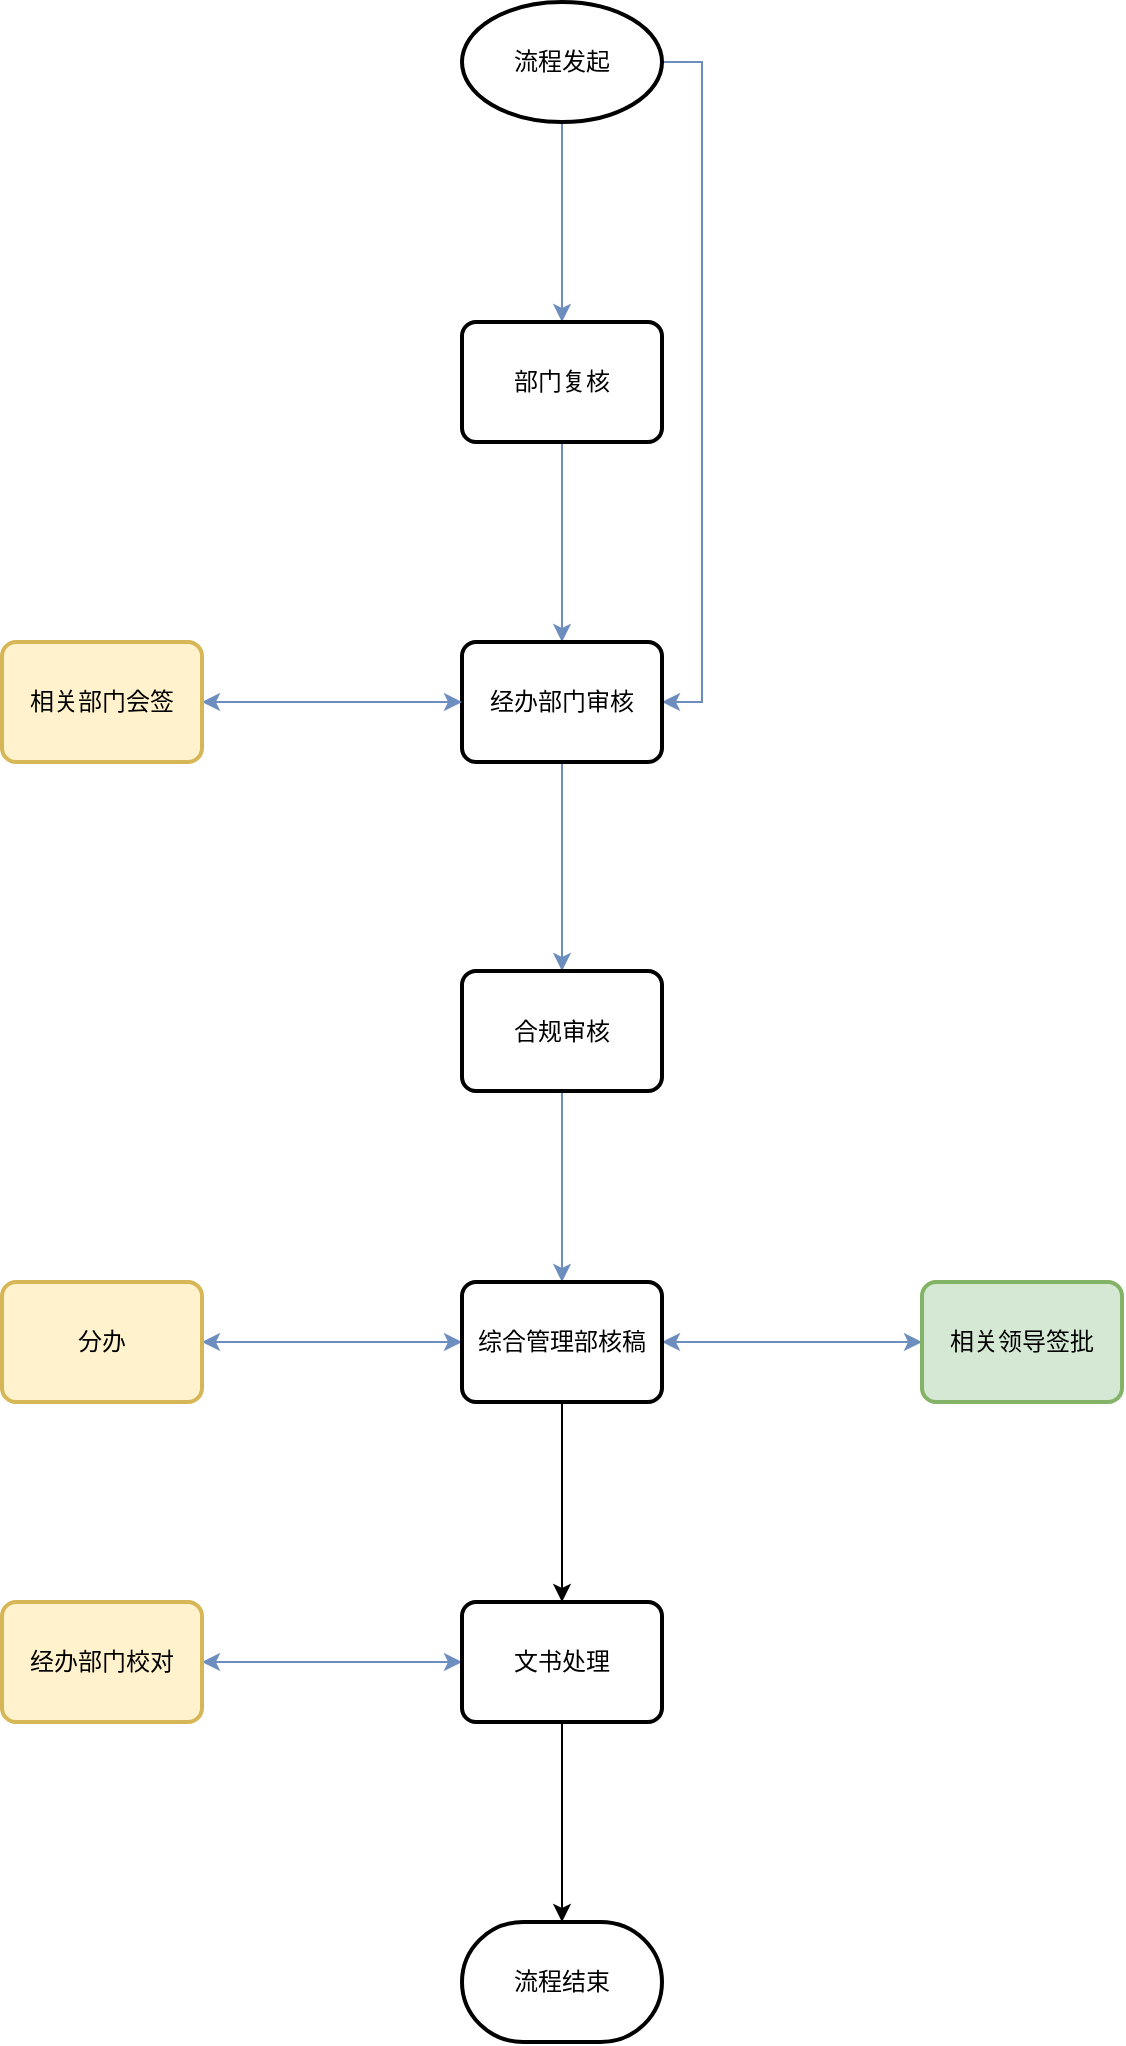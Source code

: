 <mxfile version="15.0.5" type="github">
  <diagram name="Page-1" id="c7558073-3199-34d8-9f00-42111426c3f3">
    <mxGraphModel dx="1240" dy="862" grid="1" gridSize="10" guides="1" tooltips="1" connect="1" arrows="1" fold="1" page="1" pageScale="1" pageWidth="826" pageHeight="1169" background="none" math="0" shadow="0">
      <root>
        <mxCell id="0" />
        <mxCell id="1" parent="0" />
        <mxCell id="RxPv1ioNfz5MUulTQ7ZF-103" style="edgeStyle=orthogonalEdgeStyle;rounded=0;orthogonalLoop=1;jettySize=auto;html=1;exitX=0.5;exitY=1;exitDx=0;exitDy=0;exitPerimeter=0;fillColor=#dae8fc;strokeColor=#6c8ebf;" edge="1" parent="1" source="RxPv1ioNfz5MUulTQ7ZF-97" target="RxPv1ioNfz5MUulTQ7ZF-98">
          <mxGeometry relative="1" as="geometry" />
        </mxCell>
        <mxCell id="RxPv1ioNfz5MUulTQ7ZF-123" style="edgeStyle=orthogonalEdgeStyle;rounded=0;sketch=0;orthogonalLoop=1;jettySize=auto;html=1;exitX=1;exitY=0.5;exitDx=0;exitDy=0;exitPerimeter=0;entryX=1;entryY=0.5;entryDx=0;entryDy=0;startArrow=none;startFill=0;fillColor=#dae8fc;strokeColor=#6c8ebf;" edge="1" parent="1" source="RxPv1ioNfz5MUulTQ7ZF-97" target="RxPv1ioNfz5MUulTQ7ZF-99">
          <mxGeometry relative="1" as="geometry" />
        </mxCell>
        <mxCell id="RxPv1ioNfz5MUulTQ7ZF-97" value="流程发起" style="strokeWidth=2;html=1;shape=mxgraph.flowchart.start_1;whiteSpace=wrap;" vertex="1" parent="1">
          <mxGeometry x="370" y="40" width="100" height="60" as="geometry" />
        </mxCell>
        <mxCell id="RxPv1ioNfz5MUulTQ7ZF-104" style="edgeStyle=orthogonalEdgeStyle;rounded=0;orthogonalLoop=1;jettySize=auto;html=1;exitX=0.5;exitY=1;exitDx=0;exitDy=0;fillColor=#dae8fc;strokeColor=#6c8ebf;" edge="1" parent="1" source="RxPv1ioNfz5MUulTQ7ZF-98" target="RxPv1ioNfz5MUulTQ7ZF-99">
          <mxGeometry relative="1" as="geometry" />
        </mxCell>
        <mxCell id="RxPv1ioNfz5MUulTQ7ZF-98" value="部门复核" style="rounded=1;whiteSpace=wrap;html=1;absoluteArcSize=1;arcSize=14;strokeWidth=2;" vertex="1" parent="1">
          <mxGeometry x="370" y="200" width="100" height="60" as="geometry" />
        </mxCell>
        <mxCell id="RxPv1ioNfz5MUulTQ7ZF-110" style="edgeStyle=orthogonalEdgeStyle;rounded=0;orthogonalLoop=1;jettySize=auto;html=1;exitX=0.5;exitY=1;exitDx=0;exitDy=0;entryX=0.5;entryY=0;entryDx=0;entryDy=0;fillColor=#dae8fc;strokeColor=#6c8ebf;" edge="1" parent="1" source="RxPv1ioNfz5MUulTQ7ZF-99" target="RxPv1ioNfz5MUulTQ7ZF-106">
          <mxGeometry relative="1" as="geometry" />
        </mxCell>
        <mxCell id="RxPv1ioNfz5MUulTQ7ZF-99" value="经办部门审核" style="rounded=1;whiteSpace=wrap;html=1;absoluteArcSize=1;arcSize=14;strokeWidth=2;" vertex="1" parent="1">
          <mxGeometry x="370" y="360" width="100" height="60" as="geometry" />
        </mxCell>
        <mxCell id="RxPv1ioNfz5MUulTQ7ZF-122" style="edgeStyle=orthogonalEdgeStyle;rounded=0;sketch=0;orthogonalLoop=1;jettySize=auto;html=1;exitX=1;exitY=0.5;exitDx=0;exitDy=0;entryX=0;entryY=0.5;entryDx=0;entryDy=0;startArrow=classic;startFill=1;fillColor=#dae8fc;strokeColor=#6c8ebf;" edge="1" parent="1" source="RxPv1ioNfz5MUulTQ7ZF-100" target="RxPv1ioNfz5MUulTQ7ZF-99">
          <mxGeometry relative="1" as="geometry" />
        </mxCell>
        <mxCell id="RxPv1ioNfz5MUulTQ7ZF-100" value="相关部门会签" style="rounded=1;whiteSpace=wrap;html=1;absoluteArcSize=1;arcSize=14;strokeWidth=2;fillColor=#fff2cc;strokeColor=#d6b656;" vertex="1" parent="1">
          <mxGeometry x="140" y="360" width="100" height="60" as="geometry" />
        </mxCell>
        <mxCell id="RxPv1ioNfz5MUulTQ7ZF-113" style="edgeStyle=orthogonalEdgeStyle;rounded=0;sketch=0;orthogonalLoop=1;jettySize=auto;html=1;exitX=0.5;exitY=1;exitDx=0;exitDy=0;entryX=0.5;entryY=0;entryDx=0;entryDy=0;startArrow=none;startFill=0;fillColor=#dae8fc;strokeColor=#6c8ebf;" edge="1" parent="1" source="RxPv1ioNfz5MUulTQ7ZF-106" target="RxPv1ioNfz5MUulTQ7ZF-107">
          <mxGeometry relative="1" as="geometry" />
        </mxCell>
        <mxCell id="RxPv1ioNfz5MUulTQ7ZF-106" value="合规审核" style="rounded=1;whiteSpace=wrap;html=1;absoluteArcSize=1;arcSize=14;strokeWidth=2;" vertex="1" parent="1">
          <mxGeometry x="370" y="524.5" width="100" height="60" as="geometry" />
        </mxCell>
        <mxCell id="RxPv1ioNfz5MUulTQ7ZF-114" style="edgeStyle=orthogonalEdgeStyle;rounded=0;sketch=0;orthogonalLoop=1;jettySize=auto;html=1;exitX=1;exitY=0.5;exitDx=0;exitDy=0;startArrow=classic;startFill=1;fillColor=#dae8fc;strokeColor=#6c8ebf;" edge="1" parent="1" source="RxPv1ioNfz5MUulTQ7ZF-107" target="RxPv1ioNfz5MUulTQ7ZF-108">
          <mxGeometry relative="1" as="geometry" />
        </mxCell>
        <mxCell id="RxPv1ioNfz5MUulTQ7ZF-115" style="edgeStyle=orthogonalEdgeStyle;rounded=0;sketch=0;orthogonalLoop=1;jettySize=auto;html=1;exitX=0;exitY=0.5;exitDx=0;exitDy=0;entryX=1;entryY=0.5;entryDx=0;entryDy=0;startArrow=classic;startFill=1;fillColor=#dae8fc;strokeColor=#6c8ebf;" edge="1" parent="1" source="RxPv1ioNfz5MUulTQ7ZF-107" target="RxPv1ioNfz5MUulTQ7ZF-109">
          <mxGeometry relative="1" as="geometry" />
        </mxCell>
        <mxCell id="RxPv1ioNfz5MUulTQ7ZF-119" style="edgeStyle=orthogonalEdgeStyle;rounded=0;sketch=0;orthogonalLoop=1;jettySize=auto;html=1;exitX=0.5;exitY=1;exitDx=0;exitDy=0;entryX=0.5;entryY=0;entryDx=0;entryDy=0;startArrow=none;startFill=0;" edge="1" parent="1" source="RxPv1ioNfz5MUulTQ7ZF-107" target="RxPv1ioNfz5MUulTQ7ZF-116">
          <mxGeometry relative="1" as="geometry" />
        </mxCell>
        <mxCell id="RxPv1ioNfz5MUulTQ7ZF-107" value="综合管理部核稿" style="rounded=1;whiteSpace=wrap;html=1;absoluteArcSize=1;arcSize=14;strokeWidth=2;" vertex="1" parent="1">
          <mxGeometry x="370" y="680" width="100" height="60" as="geometry" />
        </mxCell>
        <mxCell id="RxPv1ioNfz5MUulTQ7ZF-108" value="相关领导签批" style="rounded=1;whiteSpace=wrap;html=1;absoluteArcSize=1;arcSize=14;strokeWidth=2;fillColor=#d5e8d4;strokeColor=#82b366;" vertex="1" parent="1">
          <mxGeometry x="600" y="680" width="100" height="60" as="geometry" />
        </mxCell>
        <mxCell id="RxPv1ioNfz5MUulTQ7ZF-109" value="分办" style="rounded=1;whiteSpace=wrap;html=1;absoluteArcSize=1;arcSize=14;strokeWidth=2;fillColor=#fff2cc;strokeColor=#d6b656;" vertex="1" parent="1">
          <mxGeometry x="140" y="680" width="100" height="60" as="geometry" />
        </mxCell>
        <mxCell id="RxPv1ioNfz5MUulTQ7ZF-118" style="edgeStyle=orthogonalEdgeStyle;rounded=0;sketch=0;orthogonalLoop=1;jettySize=auto;html=1;exitX=0;exitY=0.5;exitDx=0;exitDy=0;entryX=1;entryY=0.5;entryDx=0;entryDy=0;startArrow=classic;startFill=1;fillColor=#dae8fc;strokeColor=#6c8ebf;" edge="1" parent="1" source="RxPv1ioNfz5MUulTQ7ZF-116" target="RxPv1ioNfz5MUulTQ7ZF-117">
          <mxGeometry relative="1" as="geometry" />
        </mxCell>
        <mxCell id="RxPv1ioNfz5MUulTQ7ZF-121" style="edgeStyle=orthogonalEdgeStyle;rounded=0;sketch=0;orthogonalLoop=1;jettySize=auto;html=1;exitX=0.5;exitY=1;exitDx=0;exitDy=0;entryX=0.5;entryY=0;entryDx=0;entryDy=0;entryPerimeter=0;startArrow=none;startFill=0;" edge="1" parent="1" source="RxPv1ioNfz5MUulTQ7ZF-116" target="RxPv1ioNfz5MUulTQ7ZF-120">
          <mxGeometry relative="1" as="geometry" />
        </mxCell>
        <mxCell id="RxPv1ioNfz5MUulTQ7ZF-116" value="文书处理" style="rounded=1;whiteSpace=wrap;html=1;absoluteArcSize=1;arcSize=14;strokeWidth=2;" vertex="1" parent="1">
          <mxGeometry x="370" y="840" width="100" height="60" as="geometry" />
        </mxCell>
        <mxCell id="RxPv1ioNfz5MUulTQ7ZF-117" value="经办部门校对" style="rounded=1;whiteSpace=wrap;html=1;absoluteArcSize=1;arcSize=14;strokeWidth=2;fillColor=#fff2cc;strokeColor=#d6b656;" vertex="1" parent="1">
          <mxGeometry x="140" y="840" width="100" height="60" as="geometry" />
        </mxCell>
        <mxCell id="RxPv1ioNfz5MUulTQ7ZF-120" value="流程结束" style="strokeWidth=2;html=1;shape=mxgraph.flowchart.terminator;whiteSpace=wrap;" vertex="1" parent="1">
          <mxGeometry x="370" y="1000" width="100" height="60" as="geometry" />
        </mxCell>
      </root>
    </mxGraphModel>
  </diagram>
</mxfile>

